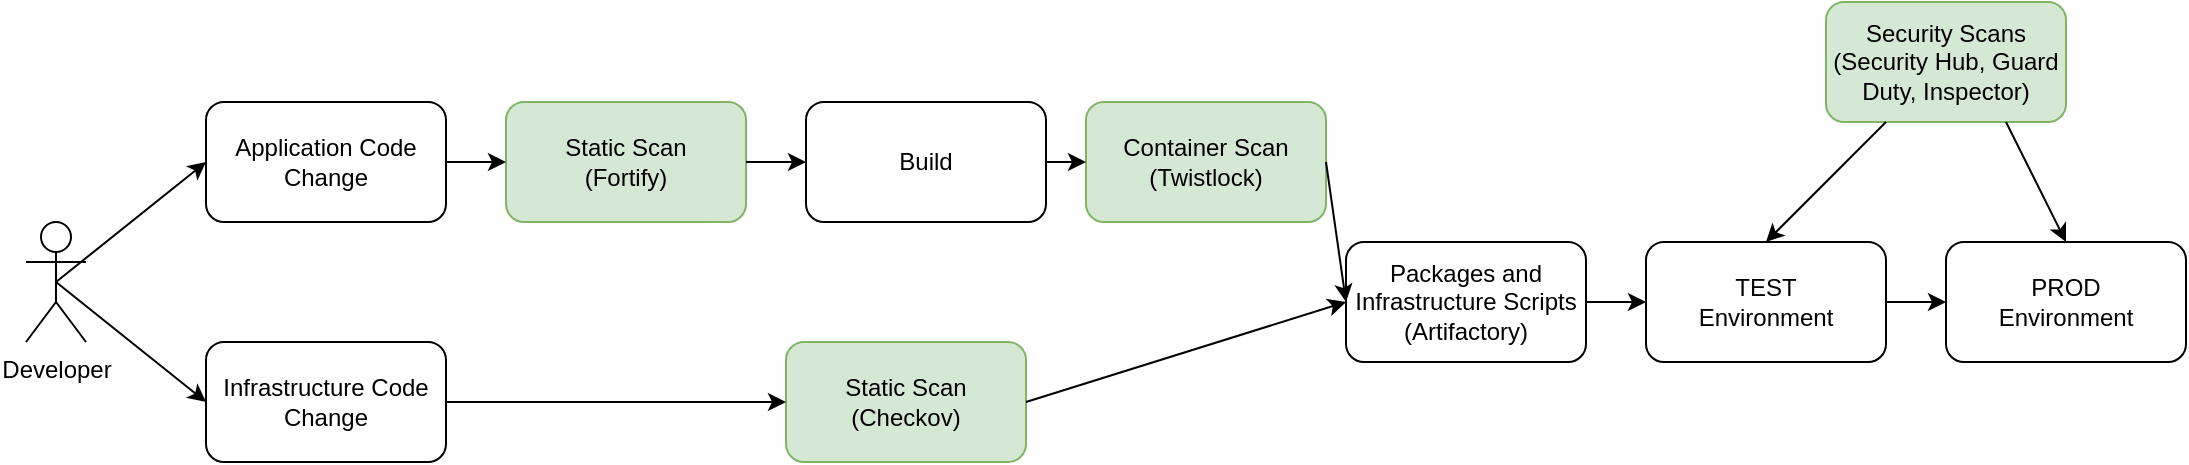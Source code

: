 <mxfile version="16.1.2" type="device"><diagram id="C5RBs43oDa-KdzZeNtuy" name="Page-1"><mxGraphModel dx="1102" dy="1025" grid="1" gridSize="10" guides="1" tooltips="1" connect="1" arrows="1" fold="1" page="1" pageScale="1" pageWidth="827" pageHeight="1169" math="0" shadow="0"><root><mxCell id="WIyWlLk6GJQsqaUBKTNV-0"/><mxCell id="WIyWlLk6GJQsqaUBKTNV-1" parent="WIyWlLk6GJQsqaUBKTNV-0"/><mxCell id="q58wz_sr-JLMkfdCaTC9-0" value="Application Code&lt;br&gt;Change" style="rounded=1;whiteSpace=wrap;html=1;" vertex="1" parent="WIyWlLk6GJQsqaUBKTNV-1"><mxGeometry x="160" y="160" width="120" height="60" as="geometry"/></mxCell><mxCell id="q58wz_sr-JLMkfdCaTC9-1" value="Infrastructure Code&lt;br&gt;Change" style="rounded=1;whiteSpace=wrap;html=1;" vertex="1" parent="WIyWlLk6GJQsqaUBKTNV-1"><mxGeometry x="160" y="280" width="120" height="60" as="geometry"/></mxCell><mxCell id="q58wz_sr-JLMkfdCaTC9-4" style="rounded=0;orthogonalLoop=1;jettySize=auto;html=1;exitX=0.5;exitY=0.5;exitDx=0;exitDy=0;exitPerimeter=0;entryX=0;entryY=0.5;entryDx=0;entryDy=0;" edge="1" parent="WIyWlLk6GJQsqaUBKTNV-1" source="q58wz_sr-JLMkfdCaTC9-2" target="q58wz_sr-JLMkfdCaTC9-0"><mxGeometry relative="1" as="geometry"/></mxCell><mxCell id="q58wz_sr-JLMkfdCaTC9-2" value="Developer" style="shape=umlActor;verticalLabelPosition=bottom;verticalAlign=top;html=1;outlineConnect=0;" vertex="1" parent="WIyWlLk6GJQsqaUBKTNV-1"><mxGeometry x="70" y="220" width="30" height="60" as="geometry"/></mxCell><mxCell id="q58wz_sr-JLMkfdCaTC9-3" value="" style="endArrow=classic;html=1;rounded=0;exitX=0.5;exitY=0.5;exitDx=0;exitDy=0;exitPerimeter=0;entryX=0;entryY=0.5;entryDx=0;entryDy=0;" edge="1" parent="WIyWlLk6GJQsqaUBKTNV-1" source="q58wz_sr-JLMkfdCaTC9-2" target="q58wz_sr-JLMkfdCaTC9-1"><mxGeometry width="50" height="50" relative="1" as="geometry"><mxPoint x="390" y="530" as="sourcePoint"/><mxPoint x="440" y="480" as="targetPoint"/></mxGeometry></mxCell><mxCell id="q58wz_sr-JLMkfdCaTC9-5" value="Static Scan&lt;br&gt;(Checkov)" style="rounded=1;whiteSpace=wrap;html=1;fillColor=#d5e8d4;strokeColor=#82b366;" vertex="1" parent="WIyWlLk6GJQsqaUBKTNV-1"><mxGeometry x="450" y="280" width="120" height="60" as="geometry"/></mxCell><mxCell id="q58wz_sr-JLMkfdCaTC9-6" value="" style="endArrow=classic;html=1;rounded=0;exitX=1;exitY=0.5;exitDx=0;exitDy=0;entryX=0;entryY=0.5;entryDx=0;entryDy=0;" edge="1" parent="WIyWlLk6GJQsqaUBKTNV-1" source="q58wz_sr-JLMkfdCaTC9-1" target="q58wz_sr-JLMkfdCaTC9-5"><mxGeometry width="50" height="50" relative="1" as="geometry"><mxPoint x="390" y="530" as="sourcePoint"/><mxPoint x="440" y="480" as="targetPoint"/></mxGeometry></mxCell><mxCell id="q58wz_sr-JLMkfdCaTC9-7" value="Static Scan&lt;br&gt;(Fortify)" style="rounded=1;whiteSpace=wrap;html=1;fillColor=#d5e8d4;strokeColor=#82b366;" vertex="1" parent="WIyWlLk6GJQsqaUBKTNV-1"><mxGeometry x="310" y="160" width="120" height="60" as="geometry"/></mxCell><mxCell id="q58wz_sr-JLMkfdCaTC9-8" value="Build" style="rounded=1;whiteSpace=wrap;html=1;" vertex="1" parent="WIyWlLk6GJQsqaUBKTNV-1"><mxGeometry x="460" y="160" width="120" height="60" as="geometry"/></mxCell><mxCell id="q58wz_sr-JLMkfdCaTC9-9" value="" style="endArrow=classic;html=1;rounded=0;exitX=1;exitY=0.5;exitDx=0;exitDy=0;entryX=0;entryY=0.5;entryDx=0;entryDy=0;" edge="1" parent="WIyWlLk6GJQsqaUBKTNV-1" source="q58wz_sr-JLMkfdCaTC9-7" target="q58wz_sr-JLMkfdCaTC9-8"><mxGeometry width="50" height="50" relative="1" as="geometry"><mxPoint x="390" y="530" as="sourcePoint"/><mxPoint x="440" y="480" as="targetPoint"/></mxGeometry></mxCell><mxCell id="q58wz_sr-JLMkfdCaTC9-11" value="" style="endArrow=classic;html=1;rounded=0;exitX=1;exitY=0.5;exitDx=0;exitDy=0;entryX=0;entryY=0.5;entryDx=0;entryDy=0;" edge="1" parent="WIyWlLk6GJQsqaUBKTNV-1" source="q58wz_sr-JLMkfdCaTC9-0" target="q58wz_sr-JLMkfdCaTC9-7"><mxGeometry width="50" height="50" relative="1" as="geometry"><mxPoint x="290" y="185" as="sourcePoint"/><mxPoint x="330" y="160" as="targetPoint"/></mxGeometry></mxCell><mxCell id="q58wz_sr-JLMkfdCaTC9-12" value="Container Scan&lt;br&gt;(Twistlock)" style="rounded=1;whiteSpace=wrap;html=1;fillColor=#d5e8d4;strokeColor=#82b366;" vertex="1" parent="WIyWlLk6GJQsqaUBKTNV-1"><mxGeometry x="600" y="160" width="120" height="60" as="geometry"/></mxCell><mxCell id="q58wz_sr-JLMkfdCaTC9-13" value="Packages and Infrastructure Scripts&lt;br&gt;(Artifactory)" style="rounded=1;whiteSpace=wrap;html=1;" vertex="1" parent="WIyWlLk6GJQsqaUBKTNV-1"><mxGeometry x="730" y="230" width="120" height="60" as="geometry"/></mxCell><mxCell id="q58wz_sr-JLMkfdCaTC9-14" value="TEST&lt;br&gt;Environment" style="rounded=1;whiteSpace=wrap;html=1;" vertex="1" parent="WIyWlLk6GJQsqaUBKTNV-1"><mxGeometry x="880" y="230" width="120" height="60" as="geometry"/></mxCell><mxCell id="q58wz_sr-JLMkfdCaTC9-15" value="PROD&lt;br&gt;Environment" style="rounded=1;whiteSpace=wrap;html=1;" vertex="1" parent="WIyWlLk6GJQsqaUBKTNV-1"><mxGeometry x="1030" y="230" width="120" height="60" as="geometry"/></mxCell><mxCell id="q58wz_sr-JLMkfdCaTC9-16" value="" style="endArrow=classic;html=1;rounded=0;exitX=1;exitY=0.5;exitDx=0;exitDy=0;entryX=0;entryY=0.5;entryDx=0;entryDy=0;" edge="1" parent="WIyWlLk6GJQsqaUBKTNV-1" source="q58wz_sr-JLMkfdCaTC9-8" target="q58wz_sr-JLMkfdCaTC9-12"><mxGeometry width="50" height="50" relative="1" as="geometry"><mxPoint x="830" y="600" as="sourcePoint"/><mxPoint x="880" y="550" as="targetPoint"/></mxGeometry></mxCell><mxCell id="q58wz_sr-JLMkfdCaTC9-17" value="" style="endArrow=classic;html=1;rounded=0;exitX=1;exitY=0.5;exitDx=0;exitDy=0;entryX=0;entryY=0.5;entryDx=0;entryDy=0;" edge="1" parent="WIyWlLk6GJQsqaUBKTNV-1" source="q58wz_sr-JLMkfdCaTC9-5" target="q58wz_sr-JLMkfdCaTC9-13"><mxGeometry width="50" height="50" relative="1" as="geometry"><mxPoint x="500" y="380" as="sourcePoint"/><mxPoint x="550" y="330" as="targetPoint"/></mxGeometry></mxCell><mxCell id="q58wz_sr-JLMkfdCaTC9-18" value="" style="endArrow=classic;html=1;rounded=0;exitX=1;exitY=0.5;exitDx=0;exitDy=0;" edge="1" parent="WIyWlLk6GJQsqaUBKTNV-1" source="q58wz_sr-JLMkfdCaTC9-12"><mxGeometry width="50" height="50" relative="1" as="geometry"><mxPoint x="710" y="410" as="sourcePoint"/><mxPoint x="730" y="260" as="targetPoint"/></mxGeometry></mxCell><mxCell id="q58wz_sr-JLMkfdCaTC9-20" value="" style="endArrow=classic;html=1;rounded=0;exitX=1;exitY=0.5;exitDx=0;exitDy=0;entryX=0;entryY=0.5;entryDx=0;entryDy=0;" edge="1" parent="WIyWlLk6GJQsqaUBKTNV-1" source="q58wz_sr-JLMkfdCaTC9-13" target="q58wz_sr-JLMkfdCaTC9-14"><mxGeometry width="50" height="50" relative="1" as="geometry"><mxPoint x="840" y="450" as="sourcePoint"/><mxPoint x="890" y="400" as="targetPoint"/></mxGeometry></mxCell><mxCell id="q58wz_sr-JLMkfdCaTC9-21" value="" style="endArrow=classic;html=1;rounded=0;exitX=1;exitY=0.5;exitDx=0;exitDy=0;entryX=0;entryY=0.5;entryDx=0;entryDy=0;" edge="1" parent="WIyWlLk6GJQsqaUBKTNV-1" source="q58wz_sr-JLMkfdCaTC9-14" target="q58wz_sr-JLMkfdCaTC9-15"><mxGeometry width="50" height="50" relative="1" as="geometry"><mxPoint x="1040" y="390" as="sourcePoint"/><mxPoint x="1090" y="340" as="targetPoint"/></mxGeometry></mxCell><mxCell id="q58wz_sr-JLMkfdCaTC9-22" value="Security Scans&lt;br&gt;(Security Hub, Guard Duty, Inspector)" style="rounded=1;whiteSpace=wrap;html=1;fillColor=#d5e8d4;strokeColor=#82b366;" vertex="1" parent="WIyWlLk6GJQsqaUBKTNV-1"><mxGeometry x="970" y="110" width="120" height="60" as="geometry"/></mxCell><mxCell id="q58wz_sr-JLMkfdCaTC9-23" value="" style="endArrow=classic;html=1;rounded=0;exitX=0.25;exitY=1;exitDx=0;exitDy=0;entryX=0.5;entryY=0;entryDx=0;entryDy=0;" edge="1" parent="WIyWlLk6GJQsqaUBKTNV-1" source="q58wz_sr-JLMkfdCaTC9-22" target="q58wz_sr-JLMkfdCaTC9-14"><mxGeometry width="50" height="50" relative="1" as="geometry"><mxPoint x="1120" y="420" as="sourcePoint"/><mxPoint x="1170" y="370" as="targetPoint"/></mxGeometry></mxCell><mxCell id="q58wz_sr-JLMkfdCaTC9-25" value="" style="endArrow=classic;html=1;rounded=0;exitX=0.75;exitY=1;exitDx=0;exitDy=0;entryX=0.5;entryY=0;entryDx=0;entryDy=0;" edge="1" parent="WIyWlLk6GJQsqaUBKTNV-1" source="q58wz_sr-JLMkfdCaTC9-22" target="q58wz_sr-JLMkfdCaTC9-15"><mxGeometry width="50" height="50" relative="1" as="geometry"><mxPoint x="1180" y="230" as="sourcePoint"/><mxPoint x="1230" y="180" as="targetPoint"/></mxGeometry></mxCell></root></mxGraphModel></diagram></mxfile>